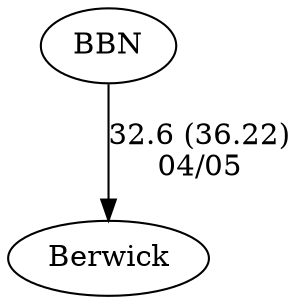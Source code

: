 digraph boys2foursBerwick {Berwick [URL="boys2foursBerwickBerwick.html"];BBN [URL="boys2foursBerwickBBN.html"];BBN -> Berwick[label="32.6 (36.22)
04/05", weight="68", tooltip="NEIRA Boys & Girls Fours,BB&N vs. Berwick Academy			
Distance: 1350 Conditions: Overall very good conditions and flat water. Very slight cross wind but consistent for all races. Thanks to Berwick for making the trip!
None", URL="https://www.row2k.com/results/resultspage.cfm?UID=CE456225129ACDB361E1BEAB29CB57A4&cat=5", random="random"]}